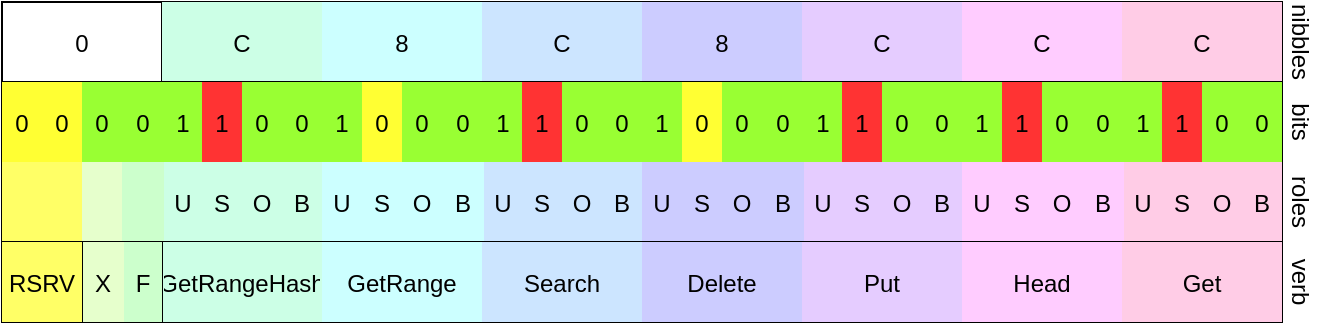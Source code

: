 <mxfile version="15.8.7" type="device"><diagram id="S3YJCwAfVsqaucJIwKBF" name="Страница 1"><mxGraphModel dx="2177" dy="878" grid="1" gridSize="10" guides="1" tooltips="1" connect="1" arrows="1" fold="1" page="1" pageScale="1" pageWidth="827" pageHeight="1169" math="0" shadow="0"><root><mxCell id="0"/><mxCell id="1" parent="0"/><mxCell id="M9XvZtbeVbYhYvwp3UHt-159" value="" style="shape=table;startSize=0;container=1;collapsible=0;childLayout=tableLayout;" parent="1" vertex="1"><mxGeometry x="-190" y="460" width="640" height="40" as="geometry"/></mxCell><mxCell id="M9XvZtbeVbYhYvwp3UHt-160" value="" style="shape=partialRectangle;collapsible=0;dropTarget=0;pointerEvents=0;fillColor=none;top=0;left=0;bottom=0;right=0;points=[[0,0.5],[1,0.5]];portConstraint=eastwest;" parent="M9XvZtbeVbYhYvwp3UHt-159" vertex="1"><mxGeometry width="640" height="40" as="geometry"/></mxCell><mxCell id="M9XvZtbeVbYhYvwp3UHt-161" value="0" style="shape=partialRectangle;connectable=0;overflow=hidden;fillColor=none;top=0;left=0;bottom=0;right=0;" parent="M9XvZtbeVbYhYvwp3UHt-160" vertex="1"><mxGeometry width="80" height="40" as="geometry"/></mxCell><mxCell id="M9XvZtbeVbYhYvwp3UHt-162" value="C" style="shape=partialRectangle;connectable=0;overflow=hidden;top=0;left=0;bottom=0;right=0;fillColor=#CCFFE6;" parent="M9XvZtbeVbYhYvwp3UHt-160" vertex="1"><mxGeometry x="80" width="80" height="40" as="geometry"/></mxCell><mxCell id="M9XvZtbeVbYhYvwp3UHt-163" value="8" style="shape=partialRectangle;connectable=0;overflow=hidden;top=0;left=0;bottom=0;right=0;fillColor=#CCFFFF;" parent="M9XvZtbeVbYhYvwp3UHt-160" vertex="1"><mxGeometry x="160" width="80" height="40" as="geometry"/></mxCell><mxCell id="M9XvZtbeVbYhYvwp3UHt-164" value="C" style="shape=partialRectangle;connectable=0;overflow=hidden;top=0;left=0;bottom=0;right=0;fillColor=#CCE5FF;" parent="M9XvZtbeVbYhYvwp3UHt-160" vertex="1"><mxGeometry x="240" width="80" height="40" as="geometry"/></mxCell><mxCell id="M9XvZtbeVbYhYvwp3UHt-165" value="8" style="shape=partialRectangle;connectable=0;overflow=hidden;top=0;left=0;bottom=0;right=0;fillColor=#CCCCFF;" parent="M9XvZtbeVbYhYvwp3UHt-160" vertex="1"><mxGeometry x="320" width="80" height="40" as="geometry"/></mxCell><mxCell id="M9XvZtbeVbYhYvwp3UHt-166" value="C" style="shape=partialRectangle;connectable=0;overflow=hidden;top=0;left=0;bottom=0;right=0;fillColor=#E5CCFF;" parent="M9XvZtbeVbYhYvwp3UHt-160" vertex="1"><mxGeometry x="400" width="80" height="40" as="geometry"/></mxCell><mxCell id="M9XvZtbeVbYhYvwp3UHt-167" value="C" style="shape=partialRectangle;connectable=0;overflow=hidden;top=0;left=0;bottom=0;right=0;fillColor=#FFCCFF;" parent="M9XvZtbeVbYhYvwp3UHt-160" vertex="1"><mxGeometry x="480" width="80" height="40" as="geometry"/></mxCell><mxCell id="M9XvZtbeVbYhYvwp3UHt-168" value="C" style="shape=partialRectangle;connectable=0;overflow=hidden;top=0;left=0;bottom=0;right=0;fillColor=#FFCCE6;" parent="M9XvZtbeVbYhYvwp3UHt-160" vertex="1"><mxGeometry x="560" width="80" height="40" as="geometry"/></mxCell><mxCell id="M9XvZtbeVbYhYvwp3UHt-169" value="" style="shape=table;startSize=0;container=1;collapsible=0;childLayout=tableLayout;" parent="1" vertex="1"><mxGeometry x="-190" y="500" width="640" height="80" as="geometry"/></mxCell><mxCell id="M9XvZtbeVbYhYvwp3UHt-170" value="" style="shape=partialRectangle;collapsible=0;dropTarget=0;pointerEvents=0;fillColor=none;top=0;left=0;bottom=0;right=0;points=[[0,0.5],[1,0.5]];portConstraint=eastwest;" parent="M9XvZtbeVbYhYvwp3UHt-169" vertex="1"><mxGeometry width="640" height="40" as="geometry"/></mxCell><mxCell id="M9XvZtbeVbYhYvwp3UHt-171" value="0" style="shape=partialRectangle;connectable=0;overflow=hidden;top=0;left=0;bottom=0;right=0;fillColor=#FFFF33;" parent="M9XvZtbeVbYhYvwp3UHt-170" vertex="1"><mxGeometry width="20" height="40" as="geometry"/></mxCell><mxCell id="M9XvZtbeVbYhYvwp3UHt-172" value="0" style="shape=partialRectangle;connectable=0;overflow=hidden;top=0;left=0;bottom=0;right=0;fillColor=#FFFF33;" parent="M9XvZtbeVbYhYvwp3UHt-170" vertex="1"><mxGeometry x="20" width="20" height="40" as="geometry"/></mxCell><mxCell id="M9XvZtbeVbYhYvwp3UHt-173" value="0" style="shape=partialRectangle;connectable=0;overflow=hidden;top=0;left=0;bottom=0;right=0;fillColor=#99FF33;" parent="M9XvZtbeVbYhYvwp3UHt-170" vertex="1"><mxGeometry x="40" width="20" height="40" as="geometry"/></mxCell><mxCell id="M9XvZtbeVbYhYvwp3UHt-174" value="0" style="shape=partialRectangle;connectable=0;overflow=hidden;top=0;left=0;bottom=0;right=0;fillColor=#99FF33;" parent="M9XvZtbeVbYhYvwp3UHt-170" vertex="1"><mxGeometry x="60" width="21" height="40" as="geometry"/></mxCell><mxCell id="M9XvZtbeVbYhYvwp3UHt-175" value="1" style="shape=partialRectangle;connectable=0;overflow=hidden;top=0;left=0;bottom=0;right=0;fillColor=#99FF33;" parent="M9XvZtbeVbYhYvwp3UHt-170" vertex="1"><mxGeometry x="81" width="19" height="40" as="geometry"/></mxCell><mxCell id="M9XvZtbeVbYhYvwp3UHt-176" value="1" style="shape=partialRectangle;connectable=0;overflow=hidden;top=0;left=0;bottom=0;right=0;fillColor=#FF3333;" parent="M9XvZtbeVbYhYvwp3UHt-170" vertex="1"><mxGeometry x="100" width="20" height="40" as="geometry"/></mxCell><mxCell id="M9XvZtbeVbYhYvwp3UHt-177" value="0" style="shape=partialRectangle;connectable=0;overflow=hidden;top=0;left=0;bottom=0;right=0;fillColor=#99FF33;" parent="M9XvZtbeVbYhYvwp3UHt-170" vertex="1"><mxGeometry x="120" width="20" height="40" as="geometry"/></mxCell><mxCell id="M9XvZtbeVbYhYvwp3UHt-178" value="0" style="shape=partialRectangle;connectable=0;overflow=hidden;top=0;left=0;bottom=0;right=0;fillColor=#99FF33;" parent="M9XvZtbeVbYhYvwp3UHt-170" vertex="1"><mxGeometry x="140" width="20" height="40" as="geometry"/></mxCell><mxCell id="M9XvZtbeVbYhYvwp3UHt-179" value="1" style="shape=partialRectangle;connectable=0;overflow=hidden;top=0;left=0;bottom=0;right=0;fillColor=#99FF33;" parent="M9XvZtbeVbYhYvwp3UHt-170" vertex="1"><mxGeometry x="160" width="20" height="40" as="geometry"/></mxCell><mxCell id="M9XvZtbeVbYhYvwp3UHt-180" value="0" style="shape=partialRectangle;connectable=0;overflow=hidden;top=0;left=0;bottom=0;right=0;fillColor=#FFFF33;" parent="M9XvZtbeVbYhYvwp3UHt-170" vertex="1"><mxGeometry x="180" width="20" height="40" as="geometry"/></mxCell><mxCell id="M9XvZtbeVbYhYvwp3UHt-181" value="0" style="shape=partialRectangle;connectable=0;overflow=hidden;top=0;left=0;bottom=0;right=0;fillColor=#99FF33;" parent="M9XvZtbeVbYhYvwp3UHt-170" vertex="1"><mxGeometry x="200" width="20" height="40" as="geometry"/></mxCell><mxCell id="M9XvZtbeVbYhYvwp3UHt-182" value="0" style="shape=partialRectangle;connectable=0;overflow=hidden;top=0;left=0;bottom=0;right=0;fillColor=#99FF33;" parent="M9XvZtbeVbYhYvwp3UHt-170" vertex="1"><mxGeometry x="220" width="21" height="40" as="geometry"/></mxCell><mxCell id="M9XvZtbeVbYhYvwp3UHt-183" value="1" style="shape=partialRectangle;connectable=0;overflow=hidden;top=0;left=0;bottom=0;right=0;fillColor=#99FF33;" parent="M9XvZtbeVbYhYvwp3UHt-170" vertex="1"><mxGeometry x="241" width="19" height="40" as="geometry"/></mxCell><mxCell id="M9XvZtbeVbYhYvwp3UHt-184" value="1" style="shape=partialRectangle;connectable=0;overflow=hidden;top=0;left=0;bottom=0;right=0;fillColor=#FF3333;" parent="M9XvZtbeVbYhYvwp3UHt-170" vertex="1"><mxGeometry x="260" width="20" height="40" as="geometry"/></mxCell><mxCell id="M9XvZtbeVbYhYvwp3UHt-185" value="0" style="shape=partialRectangle;connectable=0;overflow=hidden;top=0;left=0;bottom=0;right=0;fillColor=#99FF33;" parent="M9XvZtbeVbYhYvwp3UHt-170" vertex="1"><mxGeometry x="280" width="20" height="40" as="geometry"/></mxCell><mxCell id="M9XvZtbeVbYhYvwp3UHt-186" value="0" style="shape=partialRectangle;connectable=0;overflow=hidden;top=0;left=0;bottom=0;right=0;fillColor=#99FF33;" parent="M9XvZtbeVbYhYvwp3UHt-170" vertex="1"><mxGeometry x="300" width="20" height="40" as="geometry"/></mxCell><mxCell id="M9XvZtbeVbYhYvwp3UHt-187" value="1" style="shape=partialRectangle;connectable=0;overflow=hidden;top=0;left=0;bottom=0;right=0;fillColor=#99FF33;" parent="M9XvZtbeVbYhYvwp3UHt-170" vertex="1"><mxGeometry x="320" width="20" height="40" as="geometry"/></mxCell><mxCell id="M9XvZtbeVbYhYvwp3UHt-188" value="0" style="shape=partialRectangle;connectable=0;overflow=hidden;top=0;left=0;bottom=0;right=0;fillColor=#FFFF33;" parent="M9XvZtbeVbYhYvwp3UHt-170" vertex="1"><mxGeometry x="340" width="20" height="40" as="geometry"/></mxCell><mxCell id="M9XvZtbeVbYhYvwp3UHt-189" value="0" style="shape=partialRectangle;connectable=0;overflow=hidden;top=0;left=0;bottom=0;right=0;fillColor=#99FF33;" parent="M9XvZtbeVbYhYvwp3UHt-170" vertex="1"><mxGeometry x="360" width="20" height="40" as="geometry"/></mxCell><mxCell id="M9XvZtbeVbYhYvwp3UHt-190" value="0" style="shape=partialRectangle;connectable=0;overflow=hidden;top=0;left=0;bottom=0;right=0;fillColor=#99FF33;" parent="M9XvZtbeVbYhYvwp3UHt-170" vertex="1"><mxGeometry x="380" width="21" height="40" as="geometry"/></mxCell><mxCell id="M9XvZtbeVbYhYvwp3UHt-191" value="1" style="shape=partialRectangle;connectable=0;overflow=hidden;top=0;left=0;bottom=0;right=0;fillColor=#99FF33;" parent="M9XvZtbeVbYhYvwp3UHt-170" vertex="1"><mxGeometry x="401" width="19" height="40" as="geometry"/></mxCell><mxCell id="M9XvZtbeVbYhYvwp3UHt-192" value="1" style="shape=partialRectangle;connectable=0;overflow=hidden;top=0;left=0;bottom=0;right=0;fillColor=#FF3333;" parent="M9XvZtbeVbYhYvwp3UHt-170" vertex="1"><mxGeometry x="420" width="20" height="40" as="geometry"/></mxCell><mxCell id="M9XvZtbeVbYhYvwp3UHt-193" value="0" style="shape=partialRectangle;connectable=0;overflow=hidden;top=0;left=0;bottom=0;right=0;fillColor=#99FF33;" parent="M9XvZtbeVbYhYvwp3UHt-170" vertex="1"><mxGeometry x="440" width="20" height="40" as="geometry"/></mxCell><mxCell id="M9XvZtbeVbYhYvwp3UHt-194" value="0" style="shape=partialRectangle;connectable=0;overflow=hidden;top=0;left=0;bottom=0;right=0;fillColor=#99FF33;" parent="M9XvZtbeVbYhYvwp3UHt-170" vertex="1"><mxGeometry x="460" width="20" height="40" as="geometry"/></mxCell><mxCell id="M9XvZtbeVbYhYvwp3UHt-195" value="1" style="shape=partialRectangle;connectable=0;overflow=hidden;top=0;left=0;bottom=0;right=0;fillColor=#99FF33;" parent="M9XvZtbeVbYhYvwp3UHt-170" vertex="1"><mxGeometry x="480" width="20" height="40" as="geometry"/></mxCell><mxCell id="M9XvZtbeVbYhYvwp3UHt-196" value="1" style="shape=partialRectangle;connectable=0;overflow=hidden;top=0;left=0;bottom=0;right=0;fillColor=#FF3333;" parent="M9XvZtbeVbYhYvwp3UHt-170" vertex="1"><mxGeometry x="500" width="20" height="40" as="geometry"/></mxCell><mxCell id="M9XvZtbeVbYhYvwp3UHt-197" value="0" style="shape=partialRectangle;connectable=0;overflow=hidden;top=0;left=0;bottom=0;right=0;fillColor=#99FF33;" parent="M9XvZtbeVbYhYvwp3UHt-170" vertex="1"><mxGeometry x="520" width="20" height="40" as="geometry"/></mxCell><mxCell id="M9XvZtbeVbYhYvwp3UHt-198" value="0" style="shape=partialRectangle;connectable=0;overflow=hidden;top=0;left=0;bottom=0;right=0;fillColor=#99FF33;" parent="M9XvZtbeVbYhYvwp3UHt-170" vertex="1"><mxGeometry x="540" width="21" height="40" as="geometry"/></mxCell><mxCell id="M9XvZtbeVbYhYvwp3UHt-199" value="1" style="shape=partialRectangle;connectable=0;overflow=hidden;top=0;left=0;bottom=0;right=0;fillColor=#99FF33;" parent="M9XvZtbeVbYhYvwp3UHt-170" vertex="1"><mxGeometry x="561" width="19" height="40" as="geometry"/></mxCell><mxCell id="M9XvZtbeVbYhYvwp3UHt-200" value="1" style="shape=partialRectangle;connectable=0;overflow=hidden;top=0;left=0;bottom=0;right=0;fillColor=#FF3333;" parent="M9XvZtbeVbYhYvwp3UHt-170" vertex="1"><mxGeometry x="580" width="20" height="40" as="geometry"/></mxCell><mxCell id="M9XvZtbeVbYhYvwp3UHt-201" value="0" style="shape=partialRectangle;connectable=0;overflow=hidden;top=0;left=0;bottom=0;right=0;fillColor=#99FF33;" parent="M9XvZtbeVbYhYvwp3UHt-170" vertex="1"><mxGeometry x="600" width="20" height="40" as="geometry"/></mxCell><mxCell id="M9XvZtbeVbYhYvwp3UHt-202" value="0" style="shape=partialRectangle;connectable=0;overflow=hidden;top=0;left=0;bottom=0;right=0;fillColor=#99FF33;" parent="M9XvZtbeVbYhYvwp3UHt-170" vertex="1"><mxGeometry x="620" width="20" height="40" as="geometry"/></mxCell><mxCell id="M9XvZtbeVbYhYvwp3UHt-203" value="" style="shape=partialRectangle;collapsible=0;dropTarget=0;pointerEvents=0;fillColor=none;top=0;left=0;bottom=0;right=0;points=[[0,0.5],[1,0.5]];portConstraint=eastwest;" parent="M9XvZtbeVbYhYvwp3UHt-169" vertex="1"><mxGeometry y="40" width="640" height="40" as="geometry"/></mxCell><mxCell id="M9XvZtbeVbYhYvwp3UHt-204" value="" style="shape=partialRectangle;connectable=0;overflow=hidden;top=0;left=0;bottom=0;right=0;fillColor=#FFFF66;" parent="M9XvZtbeVbYhYvwp3UHt-203" vertex="1"><mxGeometry width="20" height="40" as="geometry"/></mxCell><mxCell id="M9XvZtbeVbYhYvwp3UHt-205" value="" style="shape=partialRectangle;connectable=0;overflow=hidden;top=0;left=0;bottom=0;right=0;fillColor=#FFFF66;" parent="M9XvZtbeVbYhYvwp3UHt-203" vertex="1"><mxGeometry x="20" width="20" height="40" as="geometry"/></mxCell><mxCell id="M9XvZtbeVbYhYvwp3UHt-206" value="" style="shape=partialRectangle;connectable=0;overflow=hidden;top=0;left=0;bottom=0;right=0;fillColor=#E6FFCC;" parent="M9XvZtbeVbYhYvwp3UHt-203" vertex="1"><mxGeometry x="40" width="20" height="40" as="geometry"/></mxCell><mxCell id="M9XvZtbeVbYhYvwp3UHt-207" value="" style="shape=partialRectangle;connectable=0;overflow=hidden;top=0;left=0;bottom=0;right=0;fillColor=#CCFFCC;" parent="M9XvZtbeVbYhYvwp3UHt-203" vertex="1"><mxGeometry x="60" width="21" height="40" as="geometry"/></mxCell><mxCell id="M9XvZtbeVbYhYvwp3UHt-208" value="U" style="shape=partialRectangle;connectable=0;overflow=hidden;top=0;left=0;bottom=0;right=0;fillColor=#CCFFE6;" parent="M9XvZtbeVbYhYvwp3UHt-203" vertex="1"><mxGeometry x="81" width="19" height="40" as="geometry"/></mxCell><mxCell id="M9XvZtbeVbYhYvwp3UHt-209" value="S" style="shape=partialRectangle;connectable=0;overflow=hidden;top=0;left=0;bottom=0;right=0;fillColor=#CCFFE6;" parent="M9XvZtbeVbYhYvwp3UHt-203" vertex="1"><mxGeometry x="100" width="20" height="40" as="geometry"/></mxCell><mxCell id="M9XvZtbeVbYhYvwp3UHt-210" value="O" style="shape=partialRectangle;connectable=0;overflow=hidden;top=0;left=0;bottom=0;right=0;fillColor=#CCFFE6;" parent="M9XvZtbeVbYhYvwp3UHt-203" vertex="1"><mxGeometry x="120" width="20" height="40" as="geometry"/></mxCell><mxCell id="M9XvZtbeVbYhYvwp3UHt-211" value="B" style="shape=partialRectangle;connectable=0;overflow=hidden;top=0;left=0;bottom=0;right=0;fillColor=#CCFFE6;" parent="M9XvZtbeVbYhYvwp3UHt-203" vertex="1"><mxGeometry x="140" width="20" height="40" as="geometry"/></mxCell><mxCell id="M9XvZtbeVbYhYvwp3UHt-212" value="U" style="shape=partialRectangle;connectable=0;overflow=hidden;top=0;left=0;bottom=0;right=0;fillColor=#CCFFFF;" parent="M9XvZtbeVbYhYvwp3UHt-203" vertex="1"><mxGeometry x="160" width="20" height="40" as="geometry"/></mxCell><mxCell id="M9XvZtbeVbYhYvwp3UHt-213" value="S" style="shape=partialRectangle;connectable=0;overflow=hidden;top=0;left=0;bottom=0;right=0;fillColor=#CCFFFF;" parent="M9XvZtbeVbYhYvwp3UHt-203" vertex="1"><mxGeometry x="180" width="20" height="40" as="geometry"/></mxCell><mxCell id="M9XvZtbeVbYhYvwp3UHt-214" value="O" style="shape=partialRectangle;connectable=0;overflow=hidden;top=0;left=0;bottom=0;right=0;fillColor=#CCFFFF;" parent="M9XvZtbeVbYhYvwp3UHt-203" vertex="1"><mxGeometry x="200" width="20" height="40" as="geometry"/></mxCell><mxCell id="M9XvZtbeVbYhYvwp3UHt-215" value="B" style="shape=partialRectangle;connectable=0;overflow=hidden;top=0;left=0;bottom=0;right=0;fillColor=#CCFFFF;" parent="M9XvZtbeVbYhYvwp3UHt-203" vertex="1"><mxGeometry x="220" width="21" height="40" as="geometry"/></mxCell><mxCell id="M9XvZtbeVbYhYvwp3UHt-216" value="U" style="shape=partialRectangle;connectable=0;overflow=hidden;top=0;left=0;bottom=0;right=0;fillColor=#CCE5FF;" parent="M9XvZtbeVbYhYvwp3UHt-203" vertex="1"><mxGeometry x="241" width="19" height="40" as="geometry"/></mxCell><mxCell id="M9XvZtbeVbYhYvwp3UHt-217" value="S" style="shape=partialRectangle;connectable=0;overflow=hidden;top=0;left=0;bottom=0;right=0;fillColor=#CCE5FF;" parent="M9XvZtbeVbYhYvwp3UHt-203" vertex="1"><mxGeometry x="260" width="20" height="40" as="geometry"/></mxCell><mxCell id="M9XvZtbeVbYhYvwp3UHt-218" value="O" style="shape=partialRectangle;connectable=0;overflow=hidden;top=0;left=0;bottom=0;right=0;fillColor=#CCE5FF;" parent="M9XvZtbeVbYhYvwp3UHt-203" vertex="1"><mxGeometry x="280" width="20" height="40" as="geometry"/></mxCell><mxCell id="M9XvZtbeVbYhYvwp3UHt-219" value="B" style="shape=partialRectangle;connectable=0;overflow=hidden;top=0;left=0;bottom=0;right=0;fillColor=#CCE5FF;" parent="M9XvZtbeVbYhYvwp3UHt-203" vertex="1"><mxGeometry x="300" width="20" height="40" as="geometry"/></mxCell><mxCell id="M9XvZtbeVbYhYvwp3UHt-220" value="U" style="shape=partialRectangle;connectable=0;overflow=hidden;top=0;left=0;bottom=0;right=0;fillColor=#CCCCFF;" parent="M9XvZtbeVbYhYvwp3UHt-203" vertex="1"><mxGeometry x="320" width="20" height="40" as="geometry"/></mxCell><mxCell id="M9XvZtbeVbYhYvwp3UHt-221" value="S" style="shape=partialRectangle;connectable=0;overflow=hidden;top=0;left=0;bottom=0;right=0;fillColor=#CCCCFF;" parent="M9XvZtbeVbYhYvwp3UHt-203" vertex="1"><mxGeometry x="340" width="20" height="40" as="geometry"/></mxCell><mxCell id="M9XvZtbeVbYhYvwp3UHt-222" value="O" style="shape=partialRectangle;connectable=0;overflow=hidden;top=0;left=0;bottom=0;right=0;fillColor=#CCCCFF;" parent="M9XvZtbeVbYhYvwp3UHt-203" vertex="1"><mxGeometry x="360" width="20" height="40" as="geometry"/></mxCell><mxCell id="M9XvZtbeVbYhYvwp3UHt-223" value="B" style="shape=partialRectangle;connectable=0;overflow=hidden;top=0;left=0;bottom=0;right=0;fillColor=#CCCCFF;" parent="M9XvZtbeVbYhYvwp3UHt-203" vertex="1"><mxGeometry x="380" width="21" height="40" as="geometry"/></mxCell><mxCell id="M9XvZtbeVbYhYvwp3UHt-224" value="U" style="shape=partialRectangle;connectable=0;overflow=hidden;top=0;left=0;bottom=0;right=0;fillColor=#E5CCFF;" parent="M9XvZtbeVbYhYvwp3UHt-203" vertex="1"><mxGeometry x="401" width="19" height="40" as="geometry"/></mxCell><mxCell id="M9XvZtbeVbYhYvwp3UHt-225" value="S" style="shape=partialRectangle;connectable=0;overflow=hidden;top=0;left=0;bottom=0;right=0;fillColor=#E5CCFF;" parent="M9XvZtbeVbYhYvwp3UHt-203" vertex="1"><mxGeometry x="420" width="20" height="40" as="geometry"/></mxCell><mxCell id="M9XvZtbeVbYhYvwp3UHt-226" value="O" style="shape=partialRectangle;connectable=0;overflow=hidden;top=0;left=0;bottom=0;right=0;fillColor=#E5CCFF;" parent="M9XvZtbeVbYhYvwp3UHt-203" vertex="1"><mxGeometry x="440" width="20" height="40" as="geometry"/></mxCell><mxCell id="M9XvZtbeVbYhYvwp3UHt-227" value="B" style="shape=partialRectangle;connectable=0;overflow=hidden;top=0;left=0;bottom=0;right=0;fillColor=#E5CCFF;" parent="M9XvZtbeVbYhYvwp3UHt-203" vertex="1"><mxGeometry x="460" width="20" height="40" as="geometry"/></mxCell><mxCell id="M9XvZtbeVbYhYvwp3UHt-228" value="U" style="shape=partialRectangle;connectable=0;overflow=hidden;top=0;left=0;bottom=0;right=0;fillColor=#FFCCFF;" parent="M9XvZtbeVbYhYvwp3UHt-203" vertex="1"><mxGeometry x="480" width="20" height="40" as="geometry"/></mxCell><mxCell id="M9XvZtbeVbYhYvwp3UHt-229" value="S" style="shape=partialRectangle;connectable=0;overflow=hidden;top=0;left=0;bottom=0;right=0;fillColor=#FFCCFF;" parent="M9XvZtbeVbYhYvwp3UHt-203" vertex="1"><mxGeometry x="500" width="20" height="40" as="geometry"/></mxCell><mxCell id="M9XvZtbeVbYhYvwp3UHt-230" value="O" style="shape=partialRectangle;connectable=0;overflow=hidden;top=0;left=0;bottom=0;right=0;fillColor=#FFCCFF;" parent="M9XvZtbeVbYhYvwp3UHt-203" vertex="1"><mxGeometry x="520" width="20" height="40" as="geometry"/></mxCell><mxCell id="M9XvZtbeVbYhYvwp3UHt-231" value="B" style="shape=partialRectangle;connectable=0;overflow=hidden;top=0;left=0;bottom=0;right=0;fillColor=#FFCCFF;" parent="M9XvZtbeVbYhYvwp3UHt-203" vertex="1"><mxGeometry x="540" width="21" height="40" as="geometry"/></mxCell><mxCell id="M9XvZtbeVbYhYvwp3UHt-232" value="U" style="shape=partialRectangle;connectable=0;overflow=hidden;top=0;left=0;bottom=0;right=0;fillColor=#FFCCE6;" parent="M9XvZtbeVbYhYvwp3UHt-203" vertex="1"><mxGeometry x="561" width="19" height="40" as="geometry"/></mxCell><mxCell id="M9XvZtbeVbYhYvwp3UHt-233" value="S" style="shape=partialRectangle;connectable=0;overflow=hidden;top=0;left=0;bottom=0;right=0;fillColor=#FFCCE6;" parent="M9XvZtbeVbYhYvwp3UHt-203" vertex="1"><mxGeometry x="580" width="20" height="40" as="geometry"/></mxCell><mxCell id="M9XvZtbeVbYhYvwp3UHt-234" value="O" style="shape=partialRectangle;connectable=0;overflow=hidden;top=0;left=0;bottom=0;right=0;fillColor=#FFCCE6;" parent="M9XvZtbeVbYhYvwp3UHt-203" vertex="1"><mxGeometry x="600" width="20" height="40" as="geometry"/></mxCell><mxCell id="M9XvZtbeVbYhYvwp3UHt-235" value="B" style="shape=partialRectangle;connectable=0;overflow=hidden;top=0;left=0;bottom=0;right=0;fillColor=#FFCCE6;" parent="M9XvZtbeVbYhYvwp3UHt-203" vertex="1"><mxGeometry x="620" width="20" height="40" as="geometry"/></mxCell><mxCell id="M9XvZtbeVbYhYvwp3UHt-246" value="bits" style="text;strokeColor=none;fillColor=none;align=center;verticalAlign=middle;rounded=0;rotation=90;" parent="1" vertex="1"><mxGeometry x="440" y="510" width="40" height="20" as="geometry"/></mxCell><mxCell id="M9XvZtbeVbYhYvwp3UHt-247" value="nibbles" style="text;strokeColor=none;fillColor=none;align=center;verticalAlign=middle;rounded=0;rotation=90;" parent="1" vertex="1"><mxGeometry x="440" y="470" width="40" height="20" as="geometry"/></mxCell><mxCell id="M9XvZtbeVbYhYvwp3UHt-248" value="" style="shape=table;startSize=0;container=1;collapsible=0;childLayout=tableLayout;" parent="1" vertex="1"><mxGeometry x="-110" y="580" width="560" height="40" as="geometry"/></mxCell><mxCell id="M9XvZtbeVbYhYvwp3UHt-249" value="" style="shape=partialRectangle;collapsible=0;dropTarget=0;pointerEvents=0;fillColor=none;top=0;left=0;bottom=0;right=0;points=[[0,0.5],[1,0.5]];portConstraint=eastwest;" parent="M9XvZtbeVbYhYvwp3UHt-248" vertex="1"><mxGeometry width="560" height="40" as="geometry"/></mxCell><mxCell id="M9XvZtbeVbYhYvwp3UHt-250" value="GetRangeHash" style="shape=partialRectangle;connectable=0;overflow=hidden;top=0;left=0;bottom=0;right=0;fillColor=#CCFFE6;" parent="M9XvZtbeVbYhYvwp3UHt-249" vertex="1"><mxGeometry width="80" height="40" as="geometry"/></mxCell><mxCell id="M9XvZtbeVbYhYvwp3UHt-251" value="GetRange" style="shape=partialRectangle;connectable=0;overflow=hidden;top=0;left=0;bottom=0;right=0;fillColor=#CCFFFF;" parent="M9XvZtbeVbYhYvwp3UHt-249" vertex="1"><mxGeometry x="80" width="80" height="40" as="geometry"/></mxCell><mxCell id="M9XvZtbeVbYhYvwp3UHt-252" value="Search" style="shape=partialRectangle;connectable=0;overflow=hidden;top=0;left=0;bottom=0;right=0;fillColor=#CCE5FF;" parent="M9XvZtbeVbYhYvwp3UHt-249" vertex="1"><mxGeometry x="160" width="80" height="40" as="geometry"/></mxCell><mxCell id="M9XvZtbeVbYhYvwp3UHt-253" value="Delete" style="shape=partialRectangle;connectable=0;overflow=hidden;top=0;left=0;bottom=0;right=0;fillColor=#CCCCFF;" parent="M9XvZtbeVbYhYvwp3UHt-249" vertex="1"><mxGeometry x="240" width="80" height="40" as="geometry"/></mxCell><mxCell id="M9XvZtbeVbYhYvwp3UHt-254" value="Put" style="shape=partialRectangle;connectable=0;overflow=hidden;top=0;left=0;bottom=0;right=0;fillColor=#E5CCFF;" parent="M9XvZtbeVbYhYvwp3UHt-249" vertex="1"><mxGeometry x="320" width="80" height="40" as="geometry"/></mxCell><mxCell id="M9XvZtbeVbYhYvwp3UHt-255" value="Head" style="shape=partialRectangle;connectable=0;overflow=hidden;top=0;left=0;bottom=0;right=0;fillColor=#FFCCFF;" parent="M9XvZtbeVbYhYvwp3UHt-249" vertex="1"><mxGeometry x="400" width="80" height="40" as="geometry"/></mxCell><mxCell id="M9XvZtbeVbYhYvwp3UHt-256" value="Get" style="shape=partialRectangle;connectable=0;overflow=hidden;top=0;left=0;bottom=0;right=0;fillColor=#FFCCE6;" parent="M9XvZtbeVbYhYvwp3UHt-249" vertex="1"><mxGeometry x="480" width="80" height="40" as="geometry"/></mxCell><mxCell id="M9XvZtbeVbYhYvwp3UHt-258" value="" style="shape=table;startSize=0;container=1;collapsible=0;childLayout=tableLayout;" parent="1" vertex="1"><mxGeometry x="-150" y="580" width="40" height="40" as="geometry"/></mxCell><mxCell id="M9XvZtbeVbYhYvwp3UHt-259" value="" style="shape=partialRectangle;collapsible=0;dropTarget=0;pointerEvents=0;fillColor=none;top=0;left=0;bottom=0;right=0;points=[[0,0.5],[1,0.5]];portConstraint=eastwest;" parent="M9XvZtbeVbYhYvwp3UHt-258" vertex="1"><mxGeometry width="40" height="40" as="geometry"/></mxCell><mxCell id="M9XvZtbeVbYhYvwp3UHt-260" value="X" style="shape=partialRectangle;connectable=0;overflow=hidden;top=0;left=0;bottom=0;right=0;fillColor=#E6FFCC;" parent="M9XvZtbeVbYhYvwp3UHt-259" vertex="1"><mxGeometry width="21" height="40" as="geometry"/></mxCell><mxCell id="M9XvZtbeVbYhYvwp3UHt-261" value="F" style="shape=partialRectangle;connectable=0;overflow=hidden;top=0;left=0;bottom=0;right=0;fillColor=#CCFFCC;" parent="M9XvZtbeVbYhYvwp3UHt-259" vertex="1"><mxGeometry x="21" width="19" height="40" as="geometry"/></mxCell><mxCell id="M9XvZtbeVbYhYvwp3UHt-264" value="" style="shape=table;startSize=0;container=1;collapsible=0;childLayout=tableLayout;" parent="1" vertex="1"><mxGeometry x="-190" y="580" width="40" height="40" as="geometry"/></mxCell><mxCell id="M9XvZtbeVbYhYvwp3UHt-265" value="" style="shape=partialRectangle;collapsible=0;dropTarget=0;pointerEvents=0;fillColor=none;top=0;left=0;bottom=0;right=0;points=[[0,0.5],[1,0.5]];portConstraint=eastwest;" parent="M9XvZtbeVbYhYvwp3UHt-264" vertex="1"><mxGeometry width="40" height="40" as="geometry"/></mxCell><mxCell id="M9XvZtbeVbYhYvwp3UHt-266" value="RSRV" style="shape=partialRectangle;connectable=0;overflow=hidden;top=0;left=0;bottom=0;right=0;fillColor=#FFFF66;" parent="M9XvZtbeVbYhYvwp3UHt-265" vertex="1"><mxGeometry width="40" height="40" as="geometry"/></mxCell><mxCell id="M9XvZtbeVbYhYvwp3UHt-272" value="verb" style="text;strokeColor=none;fillColor=none;align=center;verticalAlign=middle;rounded=0;rotation=90;" parent="1" vertex="1"><mxGeometry x="440" y="590" width="40" height="20" as="geometry"/></mxCell><mxCell id="M9XvZtbeVbYhYvwp3UHt-274" value="roles" style="text;strokeColor=none;fillColor=none;align=center;verticalAlign=middle;rounded=0;rotation=90;" parent="1" vertex="1"><mxGeometry x="440" y="550" width="40" height="20" as="geometry"/></mxCell></root></mxGraphModel></diagram></mxfile>